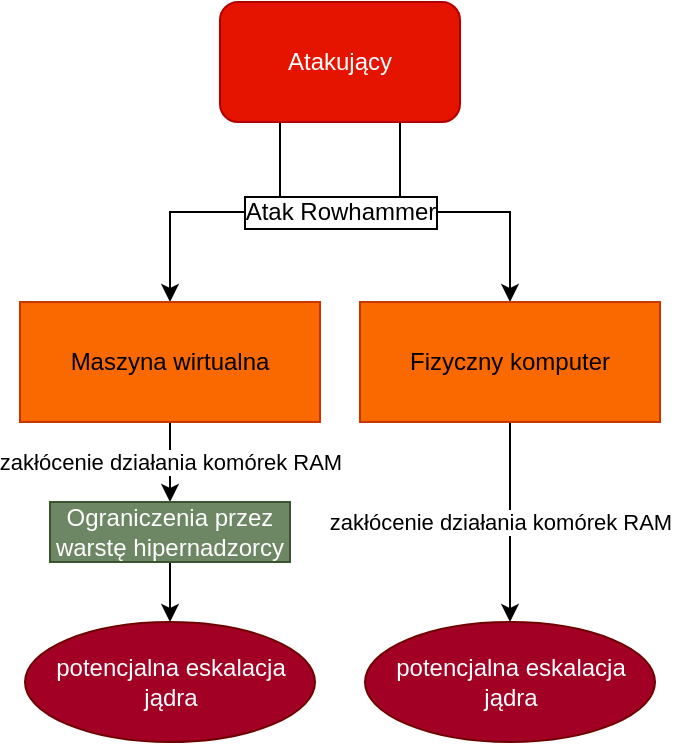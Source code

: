 <mxfile version="28.2.1">
  <diagram name="Page-1" id="HHoPOvi5-fTRaKgphjrS">
    <mxGraphModel dx="867" dy="647" grid="1" gridSize="10" guides="1" tooltips="1" connect="1" arrows="1" fold="1" page="1" pageScale="1" pageWidth="850" pageHeight="1100" math="0" shadow="0">
      <root>
        <mxCell id="0" />
        <mxCell id="1" parent="0" />
        <mxCell id="zY-tMj56ANNCXmde_FCD-18" style="edgeStyle=orthogonalEdgeStyle;rounded=0;orthogonalLoop=1;jettySize=auto;html=1;exitX=0.25;exitY=1;exitDx=0;exitDy=0;strokeColor=light-dark(#000000,#000000);startArrow=none;startFill=0;" edge="1" parent="1" source="VyvOBXi4zYoO4qcPIi6Q-1" target="zY-tMj56ANNCXmde_FCD-16">
          <mxGeometry relative="1" as="geometry" />
        </mxCell>
        <mxCell id="zY-tMj56ANNCXmde_FCD-19" style="edgeStyle=orthogonalEdgeStyle;rounded=0;orthogonalLoop=1;jettySize=auto;html=1;exitX=0.75;exitY=1;exitDx=0;exitDy=0;entryX=0.5;entryY=0;entryDx=0;entryDy=0;strokeColor=light-dark(#000000,#000000);startArrow=none;startFill=0;" edge="1" parent="1" source="VyvOBXi4zYoO4qcPIi6Q-1" target="zY-tMj56ANNCXmde_FCD-17">
          <mxGeometry relative="1" as="geometry" />
        </mxCell>
        <mxCell id="VyvOBXi4zYoO4qcPIi6Q-1" value="Atakujący" style="rounded=1;whiteSpace=wrap;html=1;fillColor=#e51400;fontColor=#ffffff;strokeColor=#B20000;" parent="1" vertex="1">
          <mxGeometry x="130" y="130" width="120" height="60" as="geometry" />
        </mxCell>
        <mxCell id="zY-tMj56ANNCXmde_FCD-26" style="edgeStyle=orthogonalEdgeStyle;rounded=0;orthogonalLoop=1;jettySize=auto;html=1;entryX=0.5;entryY=0;entryDx=0;entryDy=0;strokeColor=light-dark(#000000,#000000);startArrow=none;startFill=0;" edge="1" parent="1" source="zY-tMj56ANNCXmde_FCD-16" target="zY-tMj56ANNCXmde_FCD-25">
          <mxGeometry relative="1" as="geometry" />
        </mxCell>
        <mxCell id="zY-tMj56ANNCXmde_FCD-28" value="zakłócenie działania komórek RAM" style="edgeLabel;html=1;align=center;verticalAlign=middle;resizable=0;points=[];" vertex="1" connectable="0" parent="zY-tMj56ANNCXmde_FCD-26">
          <mxGeometry x="-0.618" y="2" relative="1" as="geometry">
            <mxPoint x="-2" y="12" as="offset" />
          </mxGeometry>
        </mxCell>
        <mxCell id="zY-tMj56ANNCXmde_FCD-16" value="Maszyna wirtualna" style="rounded=0;whiteSpace=wrap;html=1;fillColor=#fa6800;fontColor=#000000;strokeColor=#C73500;" vertex="1" parent="1">
          <mxGeometry x="30" y="280" width="150" height="60" as="geometry" />
        </mxCell>
        <mxCell id="zY-tMj56ANNCXmde_FCD-30" style="edgeStyle=orthogonalEdgeStyle;rounded=0;orthogonalLoop=1;jettySize=auto;html=1;entryX=0.5;entryY=0;entryDx=0;entryDy=0;strokeColor=light-dark(#000000,#000000);startArrow=none;startFill=0;" edge="1" parent="1" source="zY-tMj56ANNCXmde_FCD-17" target="zY-tMj56ANNCXmde_FCD-23">
          <mxGeometry relative="1" as="geometry" />
        </mxCell>
        <mxCell id="zY-tMj56ANNCXmde_FCD-17" value="Fizyczny komputer" style="rounded=0;whiteSpace=wrap;html=1;fillColor=#fa6800;fontColor=#000000;strokeColor=#C73500;" vertex="1" parent="1">
          <mxGeometry x="200" y="280" width="150" height="60" as="geometry" />
        </mxCell>
        <mxCell id="zY-tMj56ANNCXmde_FCD-21" value="&lt;div&gt;Atak Rowhammer&lt;/div&gt;" style="text;html=1;align=center;verticalAlign=middle;resizable=0;points=[];autosize=1;strokeColor=none;fillColor=none;labelBackgroundColor=default;labelBorderColor=light-dark(#000000,#000000);" vertex="1" parent="1">
          <mxGeometry x="130" y="220" width="120" height="30" as="geometry" />
        </mxCell>
        <mxCell id="zY-tMj56ANNCXmde_FCD-22" value="potencjalna eskalacja jądra" style="ellipse;whiteSpace=wrap;html=1;fillColor=#a20025;fontColor=#ffffff;strokeColor=#6F0000;" vertex="1" parent="1">
          <mxGeometry x="32.5" y="440" width="145" height="60" as="geometry" />
        </mxCell>
        <mxCell id="zY-tMj56ANNCXmde_FCD-23" value="potencjalna eskalacja jądra" style="ellipse;whiteSpace=wrap;html=1;fillColor=#a20025;fontColor=#ffffff;strokeColor=#6F0000;" vertex="1" parent="1">
          <mxGeometry x="202.5" y="440" width="145" height="60" as="geometry" />
        </mxCell>
        <mxCell id="zY-tMj56ANNCXmde_FCD-27" style="edgeStyle=orthogonalEdgeStyle;rounded=0;orthogonalLoop=1;jettySize=auto;html=1;entryX=0.5;entryY=0;entryDx=0;entryDy=0;strokeColor=light-dark(#000000,#000000);startArrow=none;startFill=0;" edge="1" parent="1" source="zY-tMj56ANNCXmde_FCD-25" target="zY-tMj56ANNCXmde_FCD-22">
          <mxGeometry relative="1" as="geometry" />
        </mxCell>
        <mxCell id="zY-tMj56ANNCXmde_FCD-25" value="Ograniczenia przez warstę hipernadzorcy" style="rounded=0;whiteSpace=wrap;html=1;fillColor=#6d8764;fontColor=#ffffff;strokeColor=#3A5431;" vertex="1" parent="1">
          <mxGeometry x="45" y="380" width="120" height="30" as="geometry" />
        </mxCell>
        <mxCell id="zY-tMj56ANNCXmde_FCD-31" value="zakłócenie działania komórek RAM" style="edgeLabel;html=1;align=center;verticalAlign=middle;resizable=0;points=[];" vertex="1" connectable="0" parent="1">
          <mxGeometry x="270" y="390" as="geometry" />
        </mxCell>
      </root>
    </mxGraphModel>
  </diagram>
</mxfile>
